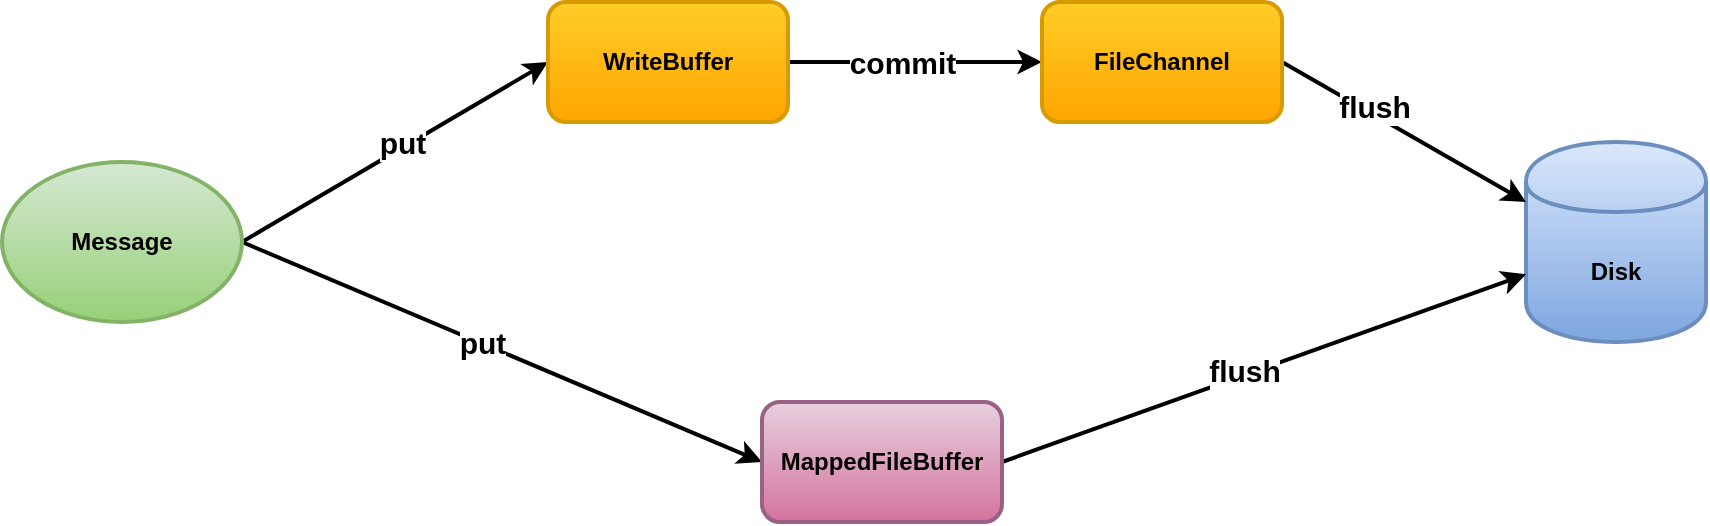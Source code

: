 <mxfile version="12.2.2" type="device" pages="1"><diagram id="AiVfTKgci4dvLSghFr9m" name="Page-1"><mxGraphModel dx="1086" dy="816" grid="1" gridSize="10" guides="1" tooltips="1" connect="1" arrows="1" fold="1" page="1" pageScale="1" pageWidth="827" pageHeight="1169" math="0" shadow="0"><root><mxCell id="0"/><mxCell id="1" parent="0"/><mxCell id="N7K-nSAedRWwzpNTlyOR-6" style="rounded=0;orthogonalLoop=1;jettySize=auto;html=1;exitX=1;exitY=0.5;exitDx=0;exitDy=0;entryX=0;entryY=0.5;entryDx=0;entryDy=0;fontStyle=1;strokeWidth=2;" edge="1" parent="1" source="N7K-nSAedRWwzpNTlyOR-1" target="N7K-nSAedRWwzpNTlyOR-4"><mxGeometry relative="1" as="geometry"/></mxCell><mxCell id="N7K-nSAedRWwzpNTlyOR-15" value="put" style="text;html=1;resizable=0;points=[];align=center;verticalAlign=middle;labelBackgroundColor=#ffffff;fontStyle=1;fontSize=15;" vertex="1" connectable="0" parent="N7K-nSAedRWwzpNTlyOR-6"><mxGeometry x="-0.157" y="-1" relative="1" as="geometry"><mxPoint x="15" y="-13" as="offset"/></mxGeometry></mxCell><mxCell id="N7K-nSAedRWwzpNTlyOR-7" style="edgeStyle=none;rounded=0;orthogonalLoop=1;jettySize=auto;html=1;exitX=1;exitY=0.5;exitDx=0;exitDy=0;entryX=0;entryY=0.5;entryDx=0;entryDy=0;fontStyle=1;strokeWidth=2;" edge="1" parent="1" source="N7K-nSAedRWwzpNTlyOR-1" target="N7K-nSAedRWwzpNTlyOR-3"><mxGeometry relative="1" as="geometry"/></mxCell><mxCell id="N7K-nSAedRWwzpNTlyOR-16" value="put" style="text;html=1;resizable=0;points=[];align=center;verticalAlign=middle;labelBackgroundColor=#ffffff;fontStyle=1;fontSize=15;" vertex="1" connectable="0" parent="N7K-nSAedRWwzpNTlyOR-7"><mxGeometry x="-0.163" y="-2" relative="1" as="geometry"><mxPoint x="12" y="2" as="offset"/></mxGeometry></mxCell><mxCell id="N7K-nSAedRWwzpNTlyOR-1" value="Message" style="ellipse;whiteSpace=wrap;html=1;fontStyle=1;gradientColor=#97d077;fillColor=#d5e8d4;strokeColor=#82b366;strokeWidth=2;" vertex="1" parent="1"><mxGeometry x="20" y="310" width="120" height="80" as="geometry"/></mxCell><mxCell id="N7K-nSAedRWwzpNTlyOR-2" value="Disk" style="shape=cylinder;whiteSpace=wrap;html=1;boundedLbl=1;backgroundOutline=1;fontStyle=1;fillColor=#dae8fc;strokeColor=#6c8ebf;gradientColor=#7ea6e0;strokeWidth=2;" vertex="1" parent="1"><mxGeometry x="782" y="300" width="90" height="100" as="geometry"/></mxCell><mxCell id="N7K-nSAedRWwzpNTlyOR-8" style="edgeStyle=none;rounded=0;orthogonalLoop=1;jettySize=auto;html=1;exitX=1;exitY=0.5;exitDx=0;exitDy=0;fontStyle=1;strokeWidth=2;" edge="1" parent="1" source="N7K-nSAedRWwzpNTlyOR-3" target="N7K-nSAedRWwzpNTlyOR-2"><mxGeometry relative="1" as="geometry"/></mxCell><mxCell id="N7K-nSAedRWwzpNTlyOR-18" value="flush" style="text;html=1;resizable=0;points=[];align=center;verticalAlign=middle;labelBackgroundColor=#ffffff;fontStyle=1;fontSize=15;" vertex="1" connectable="0" parent="N7K-nSAedRWwzpNTlyOR-8"><mxGeometry x="-0.068" y="3" relative="1" as="geometry"><mxPoint as="offset"/></mxGeometry></mxCell><mxCell id="N7K-nSAedRWwzpNTlyOR-3" value="MappedFileBuffer" style="rounded=1;whiteSpace=wrap;html=1;fontStyle=1;gradientColor=#d5739d;fillColor=#e6d0de;strokeColor=#996185;strokeWidth=2;" vertex="1" parent="1"><mxGeometry x="400" y="430" width="120" height="60" as="geometry"/></mxCell><mxCell id="N7K-nSAedRWwzpNTlyOR-11" style="edgeStyle=none;rounded=0;orthogonalLoop=1;jettySize=auto;html=1;exitX=1;exitY=0.5;exitDx=0;exitDy=0;entryX=0;entryY=0.5;entryDx=0;entryDy=0;fontStyle=1;strokeWidth=2;" edge="1" parent="1" source="N7K-nSAedRWwzpNTlyOR-4" target="N7K-nSAedRWwzpNTlyOR-5"><mxGeometry relative="1" as="geometry"/></mxCell><mxCell id="N7K-nSAedRWwzpNTlyOR-12" value="commit" style="text;html=1;resizable=0;points=[];align=center;verticalAlign=middle;labelBackgroundColor=#ffffff;fontStyle=1;fontSize=15;" vertex="1" connectable="0" parent="N7K-nSAedRWwzpNTlyOR-11"><mxGeometry x="-0.276" relative="1" as="geometry"><mxPoint x="11" as="offset"/></mxGeometry></mxCell><mxCell id="N7K-nSAedRWwzpNTlyOR-4" value="WriteBuffer" style="rounded=1;whiteSpace=wrap;html=1;fontStyle=1;gradientColor=#ffa500;fillColor=#ffcd28;strokeColor=#d79b00;strokeWidth=2;" vertex="1" parent="1"><mxGeometry x="293" y="230" width="120" height="60" as="geometry"/></mxCell><mxCell id="N7K-nSAedRWwzpNTlyOR-10" style="edgeStyle=none;rounded=0;orthogonalLoop=1;jettySize=auto;html=1;exitX=1;exitY=0.5;exitDx=0;exitDy=0;entryX=0;entryY=0.3;entryDx=0;entryDy=0;fontStyle=1;strokeWidth=2;" edge="1" parent="1" source="N7K-nSAedRWwzpNTlyOR-5" target="N7K-nSAedRWwzpNTlyOR-2"><mxGeometry relative="1" as="geometry"/></mxCell><mxCell id="N7K-nSAedRWwzpNTlyOR-17" value="flush" style="text;html=1;resizable=0;points=[];align=center;verticalAlign=middle;labelBackgroundColor=#ffffff;fontStyle=1;fontSize=15;" vertex="1" connectable="0" parent="N7K-nSAedRWwzpNTlyOR-10"><mxGeometry x="-0.277" y="4" relative="1" as="geometry"><mxPoint as="offset"/></mxGeometry></mxCell><mxCell id="N7K-nSAedRWwzpNTlyOR-5" value="FileChannel" style="rounded=1;whiteSpace=wrap;html=1;fontStyle=1;gradientColor=#ffa500;fillColor=#ffcd28;strokeColor=#d79b00;strokeWidth=2;" vertex="1" parent="1"><mxGeometry x="540" y="230" width="120" height="60" as="geometry"/></mxCell></root></mxGraphModel></diagram></mxfile>